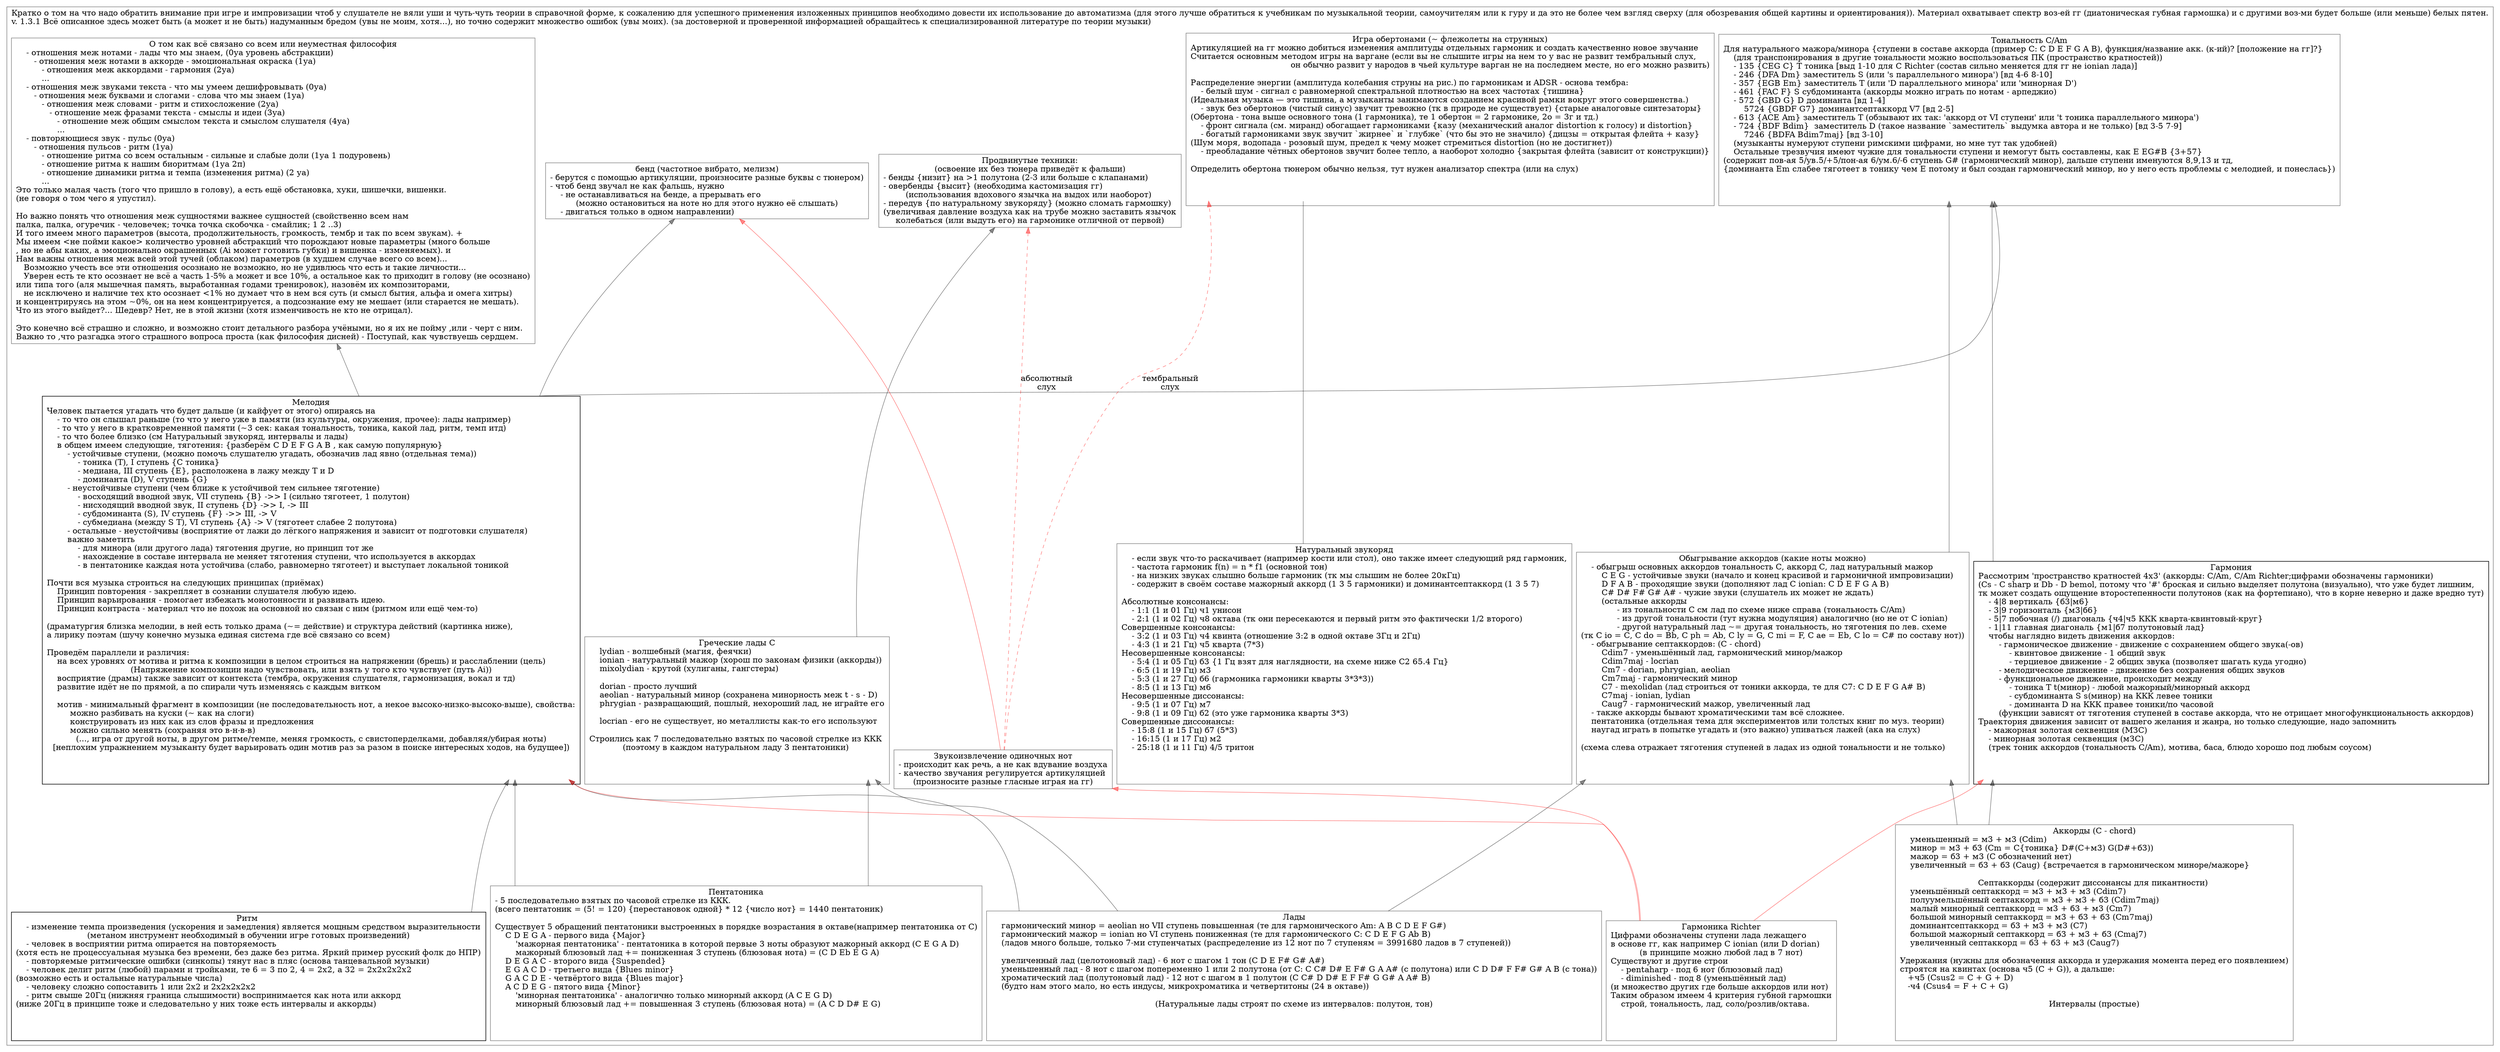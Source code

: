 digraph H {comment=" Это произведение распространяется по лицензии Creative Commons «Attribution-ShareAlike» («Атрибуция-СохранениеУсловий») 4.0 Всемирная.
Чтобы ознакомиться с экземпляром этой лицензии, посетите http://creativecommons.org/licenses/by-sa/4.0/ или отправьте письмо на адрес Creative Commons: PO Box 1866, Mountain View, CA 94042, USA.
Для ознакомления с исходниками, посетите https://github.com/Margenom/Harmonica
"
compound=true
layout=dot
labelloc=b
labeljust=l
nojustify=true
rankdir=BT
ranksep="1.5"

node[shape=none color="#888888" label=""]

{{cluster=true color="#888888"
label="Кратко о том на что надо обратить внимание при игре и импровизации чтоб у слушателе не вяли уши и чуть-чуть теории в справочной форме, к сожалению для успешного применения изложенных принципов необходимо довести их использование до автоматизма (для этого лучше обратиться к учебникам по музыкальной теории, самоучителям или к гуру и да это не более чем взгляд сверху (для обозревания общей картины и ориентирования)). Материал охватывает спектр воз-ей гг (диатоническая губная гармошка) и с другими воз-ми будет больше (или меньше) белых пятен.\l\
v. 1.3.1 Всё описанное здесь может быть (а может и не быть) надуманным бредом (увы не моим, хотя...), но точно содержит множество ошибок (увы моих). (за достоверной и проверенной информацией обращайтесь к специализированной литературе по теории музыки)\l"
comment=""
/*--------------------------------------------------------------------------------*/
subgraph cluster_music{color="#000000" label="Мелодия
Человек пытается угадать что будет дальше (и кайфует от этого) опираясь на\l\
    - то что он слышал раньше (то что у него уже в памяти (из культуры, окружения, прочее): лады например)\l\
    - то что у него в кратковременной памяти (~3 сек: какая тональность, тоника, какой лад, ритм, темп итд)\l\
    - то что более близко (см Натуральный звукоряд, интервалы и лады)\l\
    в общем имеем следующие, тяготения: {разберём C D E F G A B , как самую популярную}\l\
        - устойчивые ступени, (можно помочь слушателю угадать, обозначив лад явно (отдельная тема))\l\
            - тоника (T), I ступень {C тоника}\l\
            - медиана, III ступень {E}, расположена в лажу между T и D\l\
            - доминанта (D), V ступень {G}\l\
        - неустойчивые ступени (чем ближе к устойчивой тем сильнее тяготение)\l\
            - восходящий вводной звук, VII ступень {B} ->> I (сильно тяготеет, 1 полутон)\l\
            - нисходящий вводной звук, II ступень {D} ->> I, -> III\l\
            - субдоминанта (S), IV ступень {F} ->> III, -> V\l\
            - субмедиана (между S T), VI ступень {A} -> V (тяготеет слабее 2 полутона)\l\
        - остальные - неустойчивы (восприятие от лажи до лёгкого напряжения и зависит от подготовки слушателя)\l\
        важно заметить \l\
            - для минора (или другого лада) тяготения другие, но принцип тот же\l\
            - нахождение в составе интервала не меняет тяготения ступени, что используется в аккордах\l\
            - в пентатонике каждая нота устойчива (слабо, равномерно тяготеет) и выступает локальной тоникой\l\

Почти вся музыка строиться на следующих принципах (приёмах)\l\
    Принцип повторения - закрепляет в сознании слушателя любую идею.\l\
    Принцип варьирования - помогает избежать монотонности и развивать идею.\l\
    Принцип контраста - материал что не похож на основной но связан с ним (ритмом или ещё чем-то)\l\

(драматургия близка мелодии, в ней есть только драма (~= действие) и структура действий (картинка ниже),\l\
а лирику поэтам (шучу конечно музыка единая система где всё связано со всем)\l\

Проведём параллели и различия:\l\
    на всех уровнях от мотива и ритма к композиции в целом строиться на напряжении (брешь) и расслаблении (цель)\l\
(Напряжение композиции надо чувствовать, или взять у того кто чувствует (путь Ai))
    восприятие (драмы) также зависит от контекста (тембра, окружения слушателя, гармонизация, вокал и тд)\l\
    развитие идёт не по прямой, а по спирали чуть изменяясь с каждым витком\l\

    мотив - минимальный фрагмент в композиции (не последовательность нот, а некое высоко-низко-высоко-выше), свойства:\l\
         можно разбивать на куски (~ как на слоги)\l\
         конструировать из них как из слов фразы и предложения\l\
         можно сильно менять (сохраняя это в-н-в-в)\l\
(..., игра от другой ноты, в другом ритме/темпе, меняя громкость, с свистоперделками, добавляя/убирая ноты)
[неплохим упражнением музыканту будет варьировать один мотив раз за разом в поиске интересных ходов, на будущее])
" драматургия ноты}
subgraph cluster_r {color="#000000" label="Ритм 
    - изменение темпа произведения (ускорения и замедления) является мощным средством выразительности\l\
(метаном инструмент необходимый в обучении игре готовых произведений)
    - человек в восприятии ритма опирается на повторяемость\l\
(хотя есть не процессуальная музыка без времени, без даже без ритма. Яркий пример русский фолк до НПР)\l\
    - повторяемые ритмические ошибки (синкопы) тянут нас в пляс (основа танцевальной музыки)\l\
    - человек делит ритм (любой) парами и тройками, те 6 = 3 по 2, 4 = 2x2, а 32 = 2x2x2x2x2\l\
(возможно есть и остальные натуральные числа)\l\
    - человеку сложно сопоставить 1 или 2х2 и 2х2х2х2х2\l\
    - ритм свыше 20Гц (нижняя граница слышимости) воспринимается как нота или аккорд\l\
(ниже 20Гц в принципе тоже и следовательно у них тоже есть интервалы и аккорды)\l\
" длительности}

subgraph cluster_nat{label="Натуральный звукоряд
    - если звук что-то раскачивает (например кости или стол), оно также имеет следующий ряд гармоник,\l\
    - частота гармоник f(n) = n * f1 (основной тон)\l\
    - на низких звуках слышно больше гармоник (тк мы слышим не более 20кГц)\l\
    - содержит в своём составе мажорный аккорд (1 3 5 гармоники) и доминантсептаккорд (1 3 5 7)\l\

Абсолютные консонансы:\l\
    - 1:1 (1 и 01 Гц) ч1 унисон\l\
    - 2:1 (1 и 02 Гц) ч8 октава (тк они пересекаются и первый ритм это фактически 1/2 второго)\l\
Совершенные консонансы:\l\
    - 3:2 (1 и 03 Гц) ч4 квинта (отношение 3:2 в одной октаве 3Гц и 2Гц)\l\
    - 4:3 (1 и 21 Гц) ч5 кварта (7*3)\l\
Несовершенные консонансы:\l\
    - 5:4 (1 и 05 Гц) б3 {1 Гц взят для наглядности, на схеме ниже C2 65.4 Гц}\l\
    - 6:5 (1 и 19 Гц) м3\l\
    - 5:3 (1 и 27 Гц) б6 (гармоника гармоники кварты 3*3*3))\l\
    - 8:5 (1 и 13 Гц) м6\l\
Несовершенные диссонансы:\l\
    - 9:5 (1 и 07 Гц) м7\l\
    - 9:8 (1 и 09 Гц) б2 (это уже гармоника кварты 3*3)\l\
Совершенные диссонансы:\l\
    - 15:8 (1 и 15 Гц) б7 (5*3)\l\
    - 16:15 (1 и 17 Гц) м2\l\
    - 25:18 (1 и 11 Гц) 4/5 тритон\l\
" натуральный_звукоряд}
{label="Игра обертонами (~ флежолеты на струнных)
Артикуляцией на гг можно добиться изменения амплитуды отдельных гармоник и создать качественно новое звучание\l\
Считается основным методом игры на варгане (если вы не слышите игры на нем то у вас не развит тембральный слух,\l\
он обычно развит у народов в чьей культуре варган не на последнем месте, но его можно развить)\r\

Распределение энергии (амплитуда колебания струны на рис.) по гармоникам и ADSR - основа тембра:\l\
    - белый шум - сигнал с равномерной спектральной плотностью на всех частотах {тишина}\l\
(Идеальная музыка — это тишина, а музыканты занимаются созданием красивой рамки вокруг этого совершенства.)\l\
    - звук без обертонов (чистый синус) звучит тревожно (тк в природе не существует) {старые аналоговые синтезаторы}\l\
(Обертона - тона выше основного тона (1 гармоника), те 1 обертон = 2 гармонике, 2о = 3г и тд.)\l\
    - фронт сигнала (см. миранд) обогащает гармониками {казу (механический аналог distortion к голосу) и distortion}\l\
    - богатый гармониками звук звучит `жирнее` и `глубже` (что бы это не значило) {дицзы = открытая флейта + казу}\l\
(Шум моря, водопада - розовый шум, предел к чему может стремиться distortion (но не достигнет))\l\
    - преобладание чётных обертонов звучит более тепло, а наоборот холодно {закрытая флейта (зависит от конструкции)}\l\

Определить обертона тюнером обычно нельзя, тут нужен анализатор спектра (или на слух)\l\
" обертона гармоники}


subgraph cluster_int{label="Аккорды (C - chord)
    уменьшенный = м3 + м3 (Cdim)\l\
    минор = м3 + б3 (Cm = C{тоника} D#(C+м3) G(D#+б3))\l\
    мажор = б3 + м3 (C обозначений нет)\l\
    увеличенный = б3 + б3 (Caug) {встречается в гармоническом миноре/мажоре}\l\

Септаккорды (содержит диссонансы для пикантности) 
    уменьшённый септаккорд = м3 + м3 + м3 (Cdim7)\l\
    полуумельшённый септаккорд = м3 + м3 + б3 (Cdim7maj)\l\
    малый минорный септаккорд = м3 + б3 + м3 (Cm7)\l\
    большой минорный септаккорд = м3 + б3 + б3 (Cm7maj)\l\
    доминантсептаккорд = б3 + м3 + м3 (C7)\l\
    большой мажорный септаккорд = б3 + м3 + б3 (Cmaj7)\l\
    увеличенный септаккорд = б3 + б3 + м3 (Caug7)\l\

Удержания (нужны для обозначения аккорда и удержания момента перед его появлением)
строятся на квинтах (основа ч5 (C + G)), а дальше:\l\
   +ч5 (Csus2 = C + G + D)\l\
   -ч4 (Csus4 = F + C + G)\l\

Интервалы (простые)
" интервалы}

subgraph cluster_penta{label="Пентатоника
- 5 последовательно взятых по часовой стрелке из ККК.\l\
(всего пентатоник = (5! = 120) {перестановок одной} * 12 {число нот} = 1440 пентатоник)\l\

Существует 5 обращений пентатоники выстроенных в порядке возрастания в октаве(например пентатоника от С)\l\
    C D E G A - первого вида {Major}\l\
        'мажорная пентатоника' - пентатоника в которой первые 3 ноты образуют мажорный аккорд (C E G A D)\l\
        мажорный блюзовый лад += пониженная 3 ступень (блюзовая нота) = (C D Eb E G A)\l\
    D E G A C - второго вида {Suspended}\l\
    E G A C D - третьего вида {Blues minor}\l\
    G A C D E - четвёртого вида {Blues major}\l\
    A C D E G - пятого вида {Minor}\l\
        'минорная пентатоника' - аналогично только минорный аккорд (A C E G D)\l\
        минорный блюзовый лад += повышенная 3 ступень (блюзовая нота) = (A C D D# E G)\l\
" пентатоники_и_лады вызов_ктулху}

subgraph cluster_modes{label="Лады
    гармонический минор = aeolian но VII ступень повышенная (те для гармонического Am: A B C D E F G#)\l\
    гармонический мажор = ionian но VI ступень пониженная (те для гармонического C: C D E F G Ab B)\l\
    (ладов много больше, только 7-ми ступенчатых (распределение из 12 нот по 7 ступеням = 3991680 ладов в 7 ступеней))\l\

    увеличенный лад (целотоновый лад) - 6 нот с шагом 1 тон (C D E F# G# A#)\l\
    уменьшенный лад - 8 нот с шагом попеременно 1 или 2 полутона (от C: C C# D# E F# G A A# (с полутона) или C D D# F F# G# A B (с тона))\l\
    хроматический лад (полутоновый лад) - 12 нот с шагом в 1 полутон (C C# D D# E F F# G G# A A# B)\l\
    (будто нам этого мало, но есть индусы, микрохроматика и четвертитоны (24 в октаве))\l\

(Натуральные лады строят по схеме из интервалов: полутон, тон)\
" лады гамма}

subgraph cluster_harmonic{color="#000000" label="Гармония
Рассмотрим 'пространство кратностей 4x3' (аккорды: C/Am, C/Am Richter;цифрами обозначены гармоники)\l\
(Cs - C sharp и Db - D bemol, потому что '#' броская и сильно выделяет полутона (визуально), что уже будет лишним,\l\
тк может создать ощущение второстепенности полутонов (как на фортепиано), что в корне неверно и даже вредно тут)\l\
    - 4|8 вертикаль {б3|м6}\l\
    - 3|9 горизонталь {м3|б6}\l\
    - 5|7 побочная (/) диагональ {ч4|ч5 ККК кварта-квинтовый-круг}\l\
    - 1|11 главная диагональ {м1|б7 полутоновый лад}\l\
    чтобы наглядно видеть движения аккордов:\l\
        - гармоническое движение - движение с сохранением общего звука(-ов)\l\
            - квинтовое движение - 1 общий звук\l\
            - терциевое движение - 2 общих звука (позволяет шагать куда угодно)\l\
        - мелодическое движение - движение без сохранения общих звуков\l\
        - функциональное движение, происходит между\l\
            - тоника T t(минор) - любой мажорный/минорный аккорд\l\
            - субдоминанта S s(минор) на ККК левее тоники\l\
            - доминанта D на ККК правее тоники/по часовой\l\
        (функции зависят от тяготения ступеней в составе аккорда, что не отрицает многофункциональность аккордов)\l\
Траектория движения зависит от вашего желания и жанра, но только следующие, надо запомнить\l\
    - мажорная золотая секвенция (МЗС)\l\
    - минорная золотая секвенция (мЗС)\l\
    (трек тоник аккордов (тональность C/Am), мотива, баса, блюдо хорошо под любым соусом)\l\
" пространство_кратностей}

subgraph cluster_around {label="Обыгрывание аккордов (какие ноты можно)
    - обыгрыш основных аккордов тональность C, аккорд С, лад натуральный мажор\l\
        C E G - устойчивые звуки (начало и конец красивой и гармоничной импровизации)\l\
        D F A B - проходящие звуки (дополняют лад C ionian: C D E F G A B)\l\
        C# D# F# G# A# - чужие звуки (слушатель их может не ждать)\l\
        (остальные аккорды\l\
              - из тональности С см лад по схеме ниже справа (тональность C/Am)\l\
              - из другой тональности (тут нужна модуляция) аналогично (но не от C ionian)\l\
              - другой натуральный лад ~= другая тональность, но тяготения по лев. схеме\l\
(тк C io = C, C do = Bb, C ph = Ab, C ly = G, C mi = F, C ae = Eb, C lo = C# по составу нот))
    - обыгрывание септаккордов: (C - chord)\l\
      	Cdim7 - уменьшённый лад, гармонический минор/мажор\l\
      	Cdim7maj - locrian\l\
      	Cm7 - dorian, phrygian, aeolian\l\
      	Cm7maj - гармонический минор\l\
      	C7 - mexolidan (лад строиться от тоники аккорда, те для C7: C D E F G A# B)\l\
      	C7maj - ionian, lydian\l\
      	Caug7 - гармонический мажор, увеличенный лад\l\
    - также аккорды бывают хроматическими там всё сложнее.\l\
    пентатоника (отдельная тема для экспериментов или толстых книг по муз. теории)\l\
    наугад играть в попытке угадать и (это важно) упиваться лажей (ака на слух)\l\

(схема слева отражает тяготения ступеней в ладах из одной тональности и не только)\l\
" тяготения тональность_C_Am}
subgraph cluster_chord{label="Тональность C/Am
Для натурального мажора/минора {ступени в составе аккорда (пример C: C D E F G A B), функция/название акк. (к-ий)? [положение на гг]?}\l\
    (для транспонирования в другие тональности можно воспользоваться ПК (пространство кратностей))\l\
    - 135 {CEG C} T тоника [выд 1-10 для C Richter (состав сильно меняется для гг не ionian лада)]\l\
    - 246 {DFA Dm} заместитель S (или 's параллельного минора') [вд 4-6 8-10]\l\
    - 357 {EGB Em} заместитель T (или 'D параллельного минора' или 'минорная D')\l\
    - 461 {FAC F} S субдоминанта (аккорды можно играть по нотам - арпеджио)\l\
    - 572 {GBD G} D доминанта [вд 1-4]\l\
        5724 {GBDF G7} доминантсептаккорд V7 [вд 2-5]\l\
    - 613 {ACE Am} заместитель T (обзывают их так: 'аккорд от VI ступени' или 't тоника параллельного минора')\l\
    - 724 {BDF Bdim}  заместитель D (такое название `заместитель` выдумка автора и не только) [вд 3-5 7-9]\l\
        7246 {BDFA Bdim7maj} [вд 3-10]\l\
    (музыканты нумеруют ступени римскими цифрами, но мне тут так удобней)\l\
    Остальные трезвучия имеют чужие для тональности ступени и немогут быть составлены, как E EG#B {3+57} \l\
(содержит пов-ая 5/ув.5/+5/пон-ая 6/ум.6/-6 ступень G# (гармонический минор), дальше ступени именуются 8,9,13 и тд,\l\
{доминанта Em слабее тяготеет в тонику чем E потому и был создан гармонический минор, но у него есть проблемы с мелодией, и понеслась})\l\
" аккорды_C_Am аккорды_от_С}

subgraph cluster_modesC{label="Греческие лады C
    lydian - волшебный (магия, феячки)\l\
    ionian - натуральный мажор (хорош по законам физики (аккорды))\l\
    mixolydian - крутой (хулиганы, гангстеры)\l\

    dorian - просто лучший\l\
    aeolian - натуральный минор (сохранена минорность меж t - s - D)\l\
    phrygian - развращающий, пошлый, нехороший лад, не играйте его\l\

    locrian - его не существует, но металлисты как-то его используют\l\

Строились как 7 последовательно взятых по часовой стрелке из ККК\l\
(поэтому в каждом натуральном ладу 3 пентатоники) 
" натуральные_лады}

subgraph cluster_rich {label="Гармоника Richter
Цифрами обозначены ступени лада лежащего\l\
в основе гг, как например C ionian (или D dorian)\l\
(в принципе можно любой лад в 7 нот)
Существуют и другие строи\l\
    - pentaharp - под 6 нот (блюзовый лад)\l\
    - diminished - под 8 (уменьшённый лад)\l\
(и множество других где больше аккордов или нот)\l\
Таким образом имеем 4 критерия губной гармошки\l\
    строй, тональность, лад, соло/розлив/октава.\l\
" richter}

{cluster=false
/*--------------------------------------------------------------------------------*/
{node[color="#888888" shape="box"] // шаги
звукоизвличение[label="Звукоизвлечение одиночных нот
- происходит как речь, а не как вдувание воздуха\l\
- качество звучания регулируется артикуляцией\l\
(произносите разные гласные играя на гг)
" href="https://www.youtube.com/watch?v=90eOs_W8rZw"]

бенды [label="бенд (частотное вибрато, мелизм)
- берутся с помощью артикуляции, произносите разные буквы с тюнером)\l\
- чтоб бенд звучал не как фальшь, нужно\l\
    - не останавливаться на бенде, а прерывать его\l\
(можно остановиться на ноте но для этого нужно её слышать)
    - двигаться только в одном направлении)\l\
" href="https://ru.wikipedia.org/wiki/%D0%9C%D0%B5%D0%BB%D0%B8%D0%B7%D0%BC%D1%8B"]

продвинутые_техники [label="Продвинутые техники:
(освоение их без тюнера приведёт к фальши)
- бенды {низит} на >1 полутона (2-3 или больше с клапанами)\l\
- овербенды {высит} (необходима кастомизация гг)\l\
(использования вдохового язычка на выдох или наоборот) 
- передув {по натуральному звукоряду} (можно сломать гармошку)\l\
(увеличивая давление воздуха как на трубе можно заставить язычок
колебаться (или выдуть его) на гармонике отличной от первой)
" href="https://harmonica.ru/study"]

/*
послесловие [color="#bbbbbb" label="Неуместный комментарий
Пунктиром обозначены сложные на мой взгляд техники\l\
Под любую музыку существует удобный инструмент.\l\
" href="https://youtu.be/B9l3BbNyTAE"]
*/
примечание [label="О том как всё связано со всем или неуместная философия
    - отношения меж нотами - лады что мы знаем, (0уа уровень абстракции)\l\
       - отношения меж нотами в аккорде - эмоциональная окраска (1уа) \l\
          - отношения меж аккордами - гармония (2уа)\l\
          ...\l\
    - отношения меж звуками текста - что мы умеем дешифровывать (0уа)\l\
       - отношения меж буквами и слогами - слова что мы знаем (1уа)\l\
          - отношения меж словами - ритм и стихосложение (2уа)\l\
             - отношение меж фразами текста - смыслы и идеи (3уа)\l\
                - отношение меж общим смыслом текста и смыслом слушателя (4уа)\l\
                ...\l\
    - повторяющиеся звук - пульс (0уа)\l\
       - отношения пульсов - ритм (1уа)\l\
          - отношение ритма со всем остальным - сильные и слабые доли (1уа 1 подуровень)\l\
          - отношение ритма к нашим биоритмам (1уа 2п)\l\
          - отношение динамики ритма и темпа (изменения ритма) (2 уа)\l\
          ...\l\
Это только малая часть (того что пришло в голову), а есть ещё обстановка, хуки, шишечки, вишенки.\l\
(не говоря о том чего я упустил).\l\
\l\
Но важно понять что отношения меж сущностями важнее сущностей (свойственно всем нам\l\
палка, палка, огуречик - человечек; точка точка скобочка - смайлик; 1 2 ..3)\l\
И того имеем много параметров (высота, продолжительность, громкость, тембр и так по всем звукам). +\l\
Мы имеем <не пойми какое> количество уровней абстракций что порождают новые параметры (много больше\l\
, но не абы каких, а эмоционально окрашенных (Ai может готовить губки) и вишенка - изменяемых). и\l\
Нам важны отношения меж всей этой тучей (облаком) параметров (в худшем случае всего со всем)... \l\
   Возможно учесть все эти отношения осознано не возможно, но не удивлюсь что есть и такие личности...\l\
   Уверен есть те кто осознает не всё а часть 1-5% а может и все 10%, а остальное как то приходит в голову (не осознано)\l\
или типа того (аля мышечная память, выработанная годами тренировок), назовём их композиторами, \l\
   не исключено и наличие тех кто осознает <1% но думает что в нем вся суть (и смысл бытия, альфа и омега хитры) \l\
и концентрируясь на этом ~0%, он на нем концентрируется, а подсознание ему не мешает (или старается не мешать). \l\
Что из этого выйдет?... Шедевр? Нет, не в этой жизни (хотя изменчивость не кто не отрицал).\l\
\l\
Это конечно всё страшно и сложно, и возможно стоит детального разбора учёными, но я их не пойму ,или - черт с ним.\l\
Важно то ,что разгадка этого страшного вопроса проста (как философия дисней) - Поступай, как чувствуешь сердцем.\l\
"]
}

/*--------------------------------------------------------------------------------*/
// откуда же они...
license [label="" shape=none image="by-sa.svg" href="https://creativecommons.org/licenses/by-sa/4.0/"]

// взятые с Wikipedia.org
вызов_ктулху [image="fifths.svg" href="https://ru.wikipedia.org/wiki/%D0%9A%D0%B2%D0%B8%D0%BD%D1%82%D0%BE%D0%B2%D1%8B%D0%B9_%D0%BA%D1%80%D1%83%D0%B3" comment="автор: Just plain Bill"]
пентатоники_и_лады [image="pentatonic.svg" href="https://ru.wikipedia.org/wiki/%D0%9F%D0%B5%D0%BD%D1%82%D0%B0%D1%82%D0%BE%D0%BD%D0%B8%D0%BA%D0%B0" comment="автор: Daniel Bennett но поменял цвета"]
лады [image="modal_modes.svg" href="https://ru.wikipedia.org/wiki/%D0%9C%D0%BE%D0%B4%D0%B0%D0%BB%D1%8C%D0%BD%D0%BE%D1%81%D1%82%D1%8C_(%D0%BC%D1%83%D0%B7%D1%8B%D0%BA%D0%B0)" comment="автор: Acf6 но векторизировал и перевел на русский"]

// моё или следов не найти
аккорды_C_Am [image="C-chords.svg" href="https://youtu.be/dlCUvz6V_QA"]
тональность_C_Am [image="C-modes.svg" href="https://ru.wikipedia.org/wiki/%D0%A2%D0%BE%D0%BD%D0%B0%D0%BB%D1%8C%D0%BD%D0%BE%D1%81%D1%82%D1%8C"]
аккорды_от_С [image="chords-c.svg" href="https://ru.wikipedia.org/wiki/%D0%90%D0%BA%D0%BA%D0%BE%D1%80%D0%B4"]
richter [image="harp.svg" href="https://ru.wikipedia.org/wiki/%D0%93%D1%83%D0%B1%D0%BD%D0%B0%D1%8F_%D0%B3%D0%B0%D1%80%D0%BC%D0%BE%D0%BD%D0%B8%D0%BA%D0%B0_%D1%81%D0%B8%D1%81%D1%82%D0%B5%D0%BC%D1%8B_%D0%A0%D0%B8%D1%85%D1%82%D0%B5%D1%80%D0%B0"]
тяготения [image="gravity.svg" href="https://youtube.com/playlist?list=PLuhAz5P0GD3ZdzYGj93sYbbkC1nj2_ABO"]
гармоники [image="harmonics.svg" href="https://varganist.ru/4.html"]
гамма [image="hromatic.svg" href="https://ru.wikipedia.org/wiki/%D0%93%D0%B0%D0%BC%D0%BC%D0%B0_(%D0%BC%D1%83%D0%B7%D1%8B%D0%BA%D0%B0)"]
интервалы [image="intervals.svg" href="https://ru.wikipedia.org/wiki/%D0%98%D0%BD%D1%82%D0%B5%D1%80%D0%B2%D0%B0%D0%BB_(%D0%BC%D1%83%D0%B7%D1%8B%D0%BA%D0%B0)"]
натуральные_лады [image="natural_modes.svg" href="https://youtu.be/AGN_uD8GmwY"]
ноты [image="notes.svg" href="https://ru.wikipedia.org/wiki/%D0%A1%D0%BE%D0%B2%D1%80%D0%B5%D0%BC%D0%B5%D0%BD%D0%BD%D0%B0%D1%8F_%D0%BC%D1%83%D0%B7%D1%8B%D0%BA%D0%B0%D0%BB%D1%8C%D0%BD%D0%B0%D1%8F_%D0%BD%D0%BE%D1%82%D0%B0%D1%86%D0%B8%D1%8F"]
натуральный_звукоряд [image="obertones.svg" href="https://ru.wikipedia.org/wiki/%D0%9D%D0%B0%D1%82%D1%83%D1%80%D0%B0%D0%BB%D1%8C%D0%BD%D1%8B%D0%B9_%D0%B7%D0%B2%D1%83%D0%BA%D0%BE%D1%80%D1%8F%D0%B4"]

// моё но следы найти
драматургия [image="crises.svg" href="https://youtu.be/0Hfn-glWWZ0" comment="вдохновлен: видеом о драматургии и картинками из интернета"]
длительности [image="dives.svg" href="https://youtu.be/Kkz78ffdVGw" comment="Вдохновлен: растром с сайта Русский варганъ"]
пространство_кратностей [image="intmat.svg" href="https://youtu.be/s39DOl5JDOM" comment="вдохновлен: https://muz-teoretik.ru/sposob-uvidet-muzykalnuyu-garmoniyu/"]
обертона [image="scales.svg" href="https://ru.wikipedia.org/wiki/%D0%93%D0%B0%D1%80%D0%BC%D0%BE%D0%BD%D0%B8%D0%BA%D0%B0_(%D0%BC%D1%83%D0%B7%D1%8B%D0%BA%D0%B0)" comment="вдохновлен: иллюстрацией из старой совецкой книги по теории музыки, но какой не помню"]
/*--------------------------------------------------------------------------------*/
{edge[color="#ff000077"] 
	node[shape=box color=magenta comment="мини справка"]
{edge[ltail=cluster_rich]
	richter -> ноты
	richter -> звукоизвличение
	richter -> пространство_кратностей
} {
	звукоизвличение -> бенды
	//звукоизвличение -> послесловие
	{edge[style=dashed]
	звукоизвличение -> гармоники [label="тембральный\nслух"]
	звукоизвличение -> продвинутые_техники [label="абсолютный\nслух"]
}}} {edge[color="#00000077"]
{edge[ltail=cluster_penta]
	пентатоники_и_лады -> драматургия
	вызов_ктулху -> натуральные_лады
} {edge[ltail=cluster_music]
	драматургия -> аккорды_C_Am
	драматургия -> бенды
	драматургия -> примечание
} {edge[ltail=cluster_harmonic]
	пространство_кратностей -> аккорды_C_Am
	пространство_кратностей -> license [color="#ffffff00"]
} {edge[ltail=cluster_nat]
	натуральный_звукоряд -> обертона [arrowhead=none]
//	натуральный_звукоряд -> продвинутые_техники
} {edge[ltail=cluster_modes]
	лады -> натуральные_лады
	//лады -> тональность_C_Am
	лады -> тяготения
	гамма -> ноты
	//лады -> драматургия
} {edge[ltail=cluster_around]
	тональность_C_Am -> аккорды_от_С
} {edge[ltail=cluster_obertones]
} {edge[ltail=cluster_int]
	интервалы -> пространство_кратностей
	интервалы -> тональность_C_Am
}{edge[ltail=cluster_modesC]
	натуральные_лады -> продвинутые_техники
}{edge[ltail=cluster_r]
	длительности -> драматургия
	//длительности -> натуральный_звукоряд [arrowhead=none]
}}}}}}

